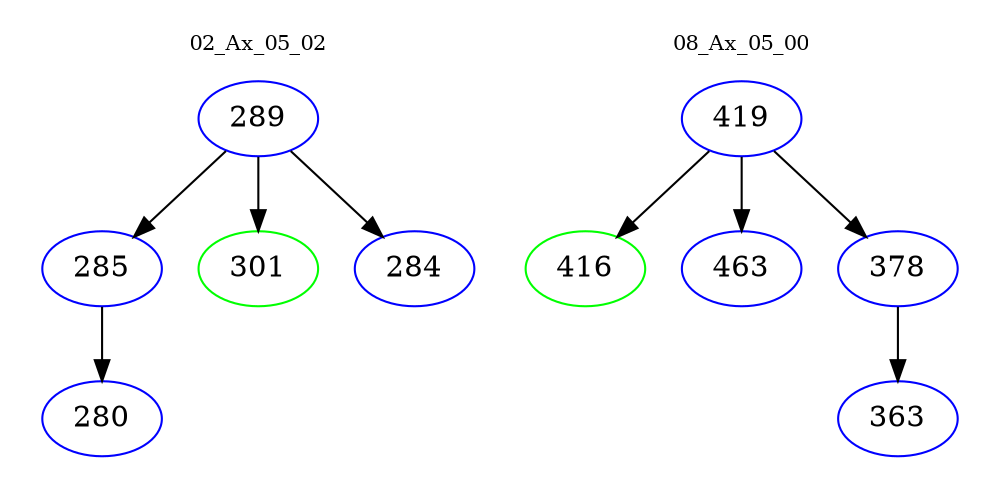 digraph{
subgraph cluster_0 {
color = white
label = "02_Ax_05_02";
fontsize=10;
T0_289 [label="289", color="blue"]
T0_289 -> T0_285 [color="black"]
T0_285 [label="285", color="blue"]
T0_285 -> T0_280 [color="black"]
T0_280 [label="280", color="blue"]
T0_289 -> T0_301 [color="black"]
T0_301 [label="301", color="green"]
T0_289 -> T0_284 [color="black"]
T0_284 [label="284", color="blue"]
}
subgraph cluster_1 {
color = white
label = "08_Ax_05_00";
fontsize=10;
T1_419 [label="419", color="blue"]
T1_419 -> T1_416 [color="black"]
T1_416 [label="416", color="green"]
T1_419 -> T1_463 [color="black"]
T1_463 [label="463", color="blue"]
T1_419 -> T1_378 [color="black"]
T1_378 [label="378", color="blue"]
T1_378 -> T1_363 [color="black"]
T1_363 [label="363", color="blue"]
}
}
